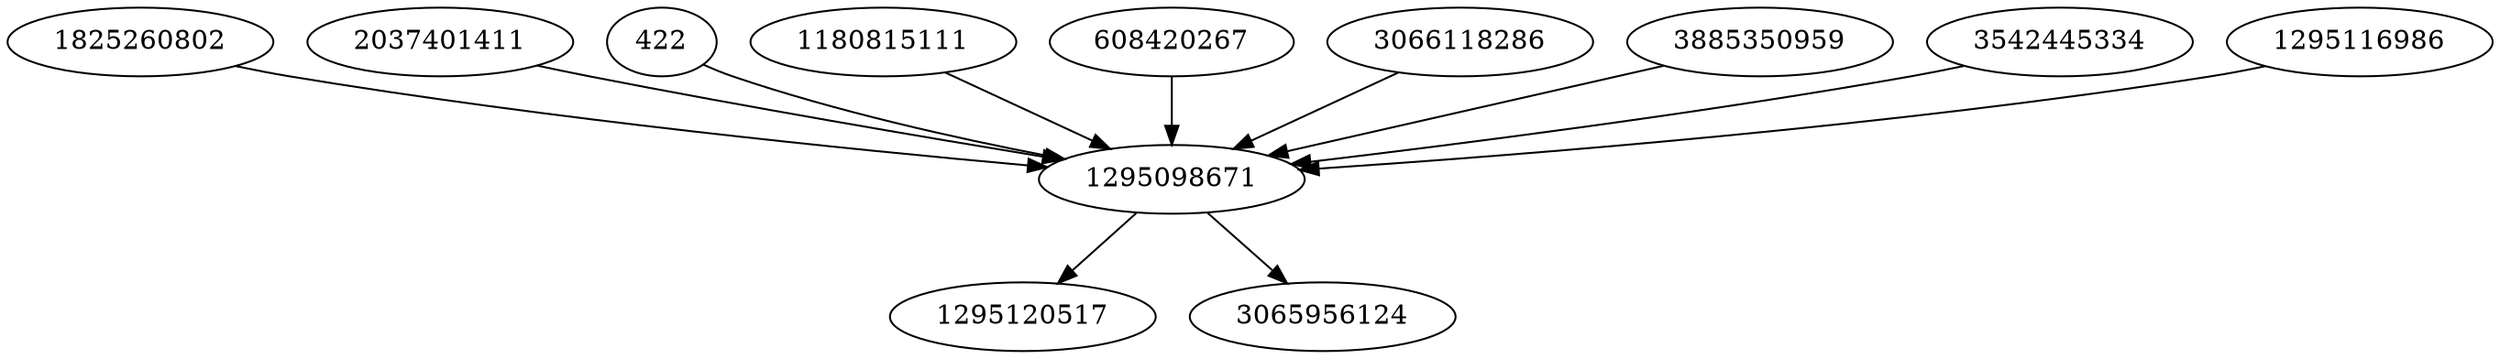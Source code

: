 strict digraph  {
1825260802;
2037401411;
1295120517;
422;
1180815111;
608420267;
3066118286;
3885350959;
1295098671;
3542445334;
1295116986;
3065956124;
1825260802 -> 1295098671;
2037401411 -> 1295098671;
422 -> 1295098671;
1180815111 -> 1295098671;
608420267 -> 1295098671;
3066118286 -> 1295098671;
3885350959 -> 1295098671;
1295098671 -> 1295120517;
1295098671 -> 3065956124;
3542445334 -> 1295098671;
1295116986 -> 1295098671;
}
